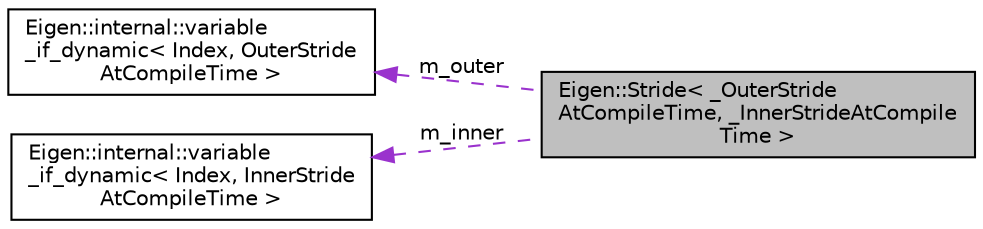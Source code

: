 digraph "Eigen::Stride&lt; _OuterStrideAtCompileTime, _InnerStrideAtCompileTime &gt;"
{
  edge [fontname="Helvetica",fontsize="10",labelfontname="Helvetica",labelfontsize="10"];
  node [fontname="Helvetica",fontsize="10",shape=record];
  rankdir="LR";
  Node1 [label="Eigen::Stride\< _OuterStride\lAtCompileTime, _InnerStrideAtCompile\lTime \>",height=0.2,width=0.4,color="black", fillcolor="grey75", style="filled" fontcolor="black"];
  Node2 -> Node1 [dir="back",color="darkorchid3",fontsize="10",style="dashed",label=" m_outer" ,fontname="Helvetica"];
  Node2 [label="Eigen::internal::variable\l_if_dynamic\< Index, OuterStride\lAtCompileTime \>",height=0.2,width=0.4,color="black", fillcolor="white", style="filled",URL="$classEigen_1_1internal_1_1variable__if__dynamic.html"];
  Node3 -> Node1 [dir="back",color="darkorchid3",fontsize="10",style="dashed",label=" m_inner" ,fontname="Helvetica"];
  Node3 [label="Eigen::internal::variable\l_if_dynamic\< Index, InnerStride\lAtCompileTime \>",height=0.2,width=0.4,color="black", fillcolor="white", style="filled",URL="$classEigen_1_1internal_1_1variable__if__dynamic.html"];
}

